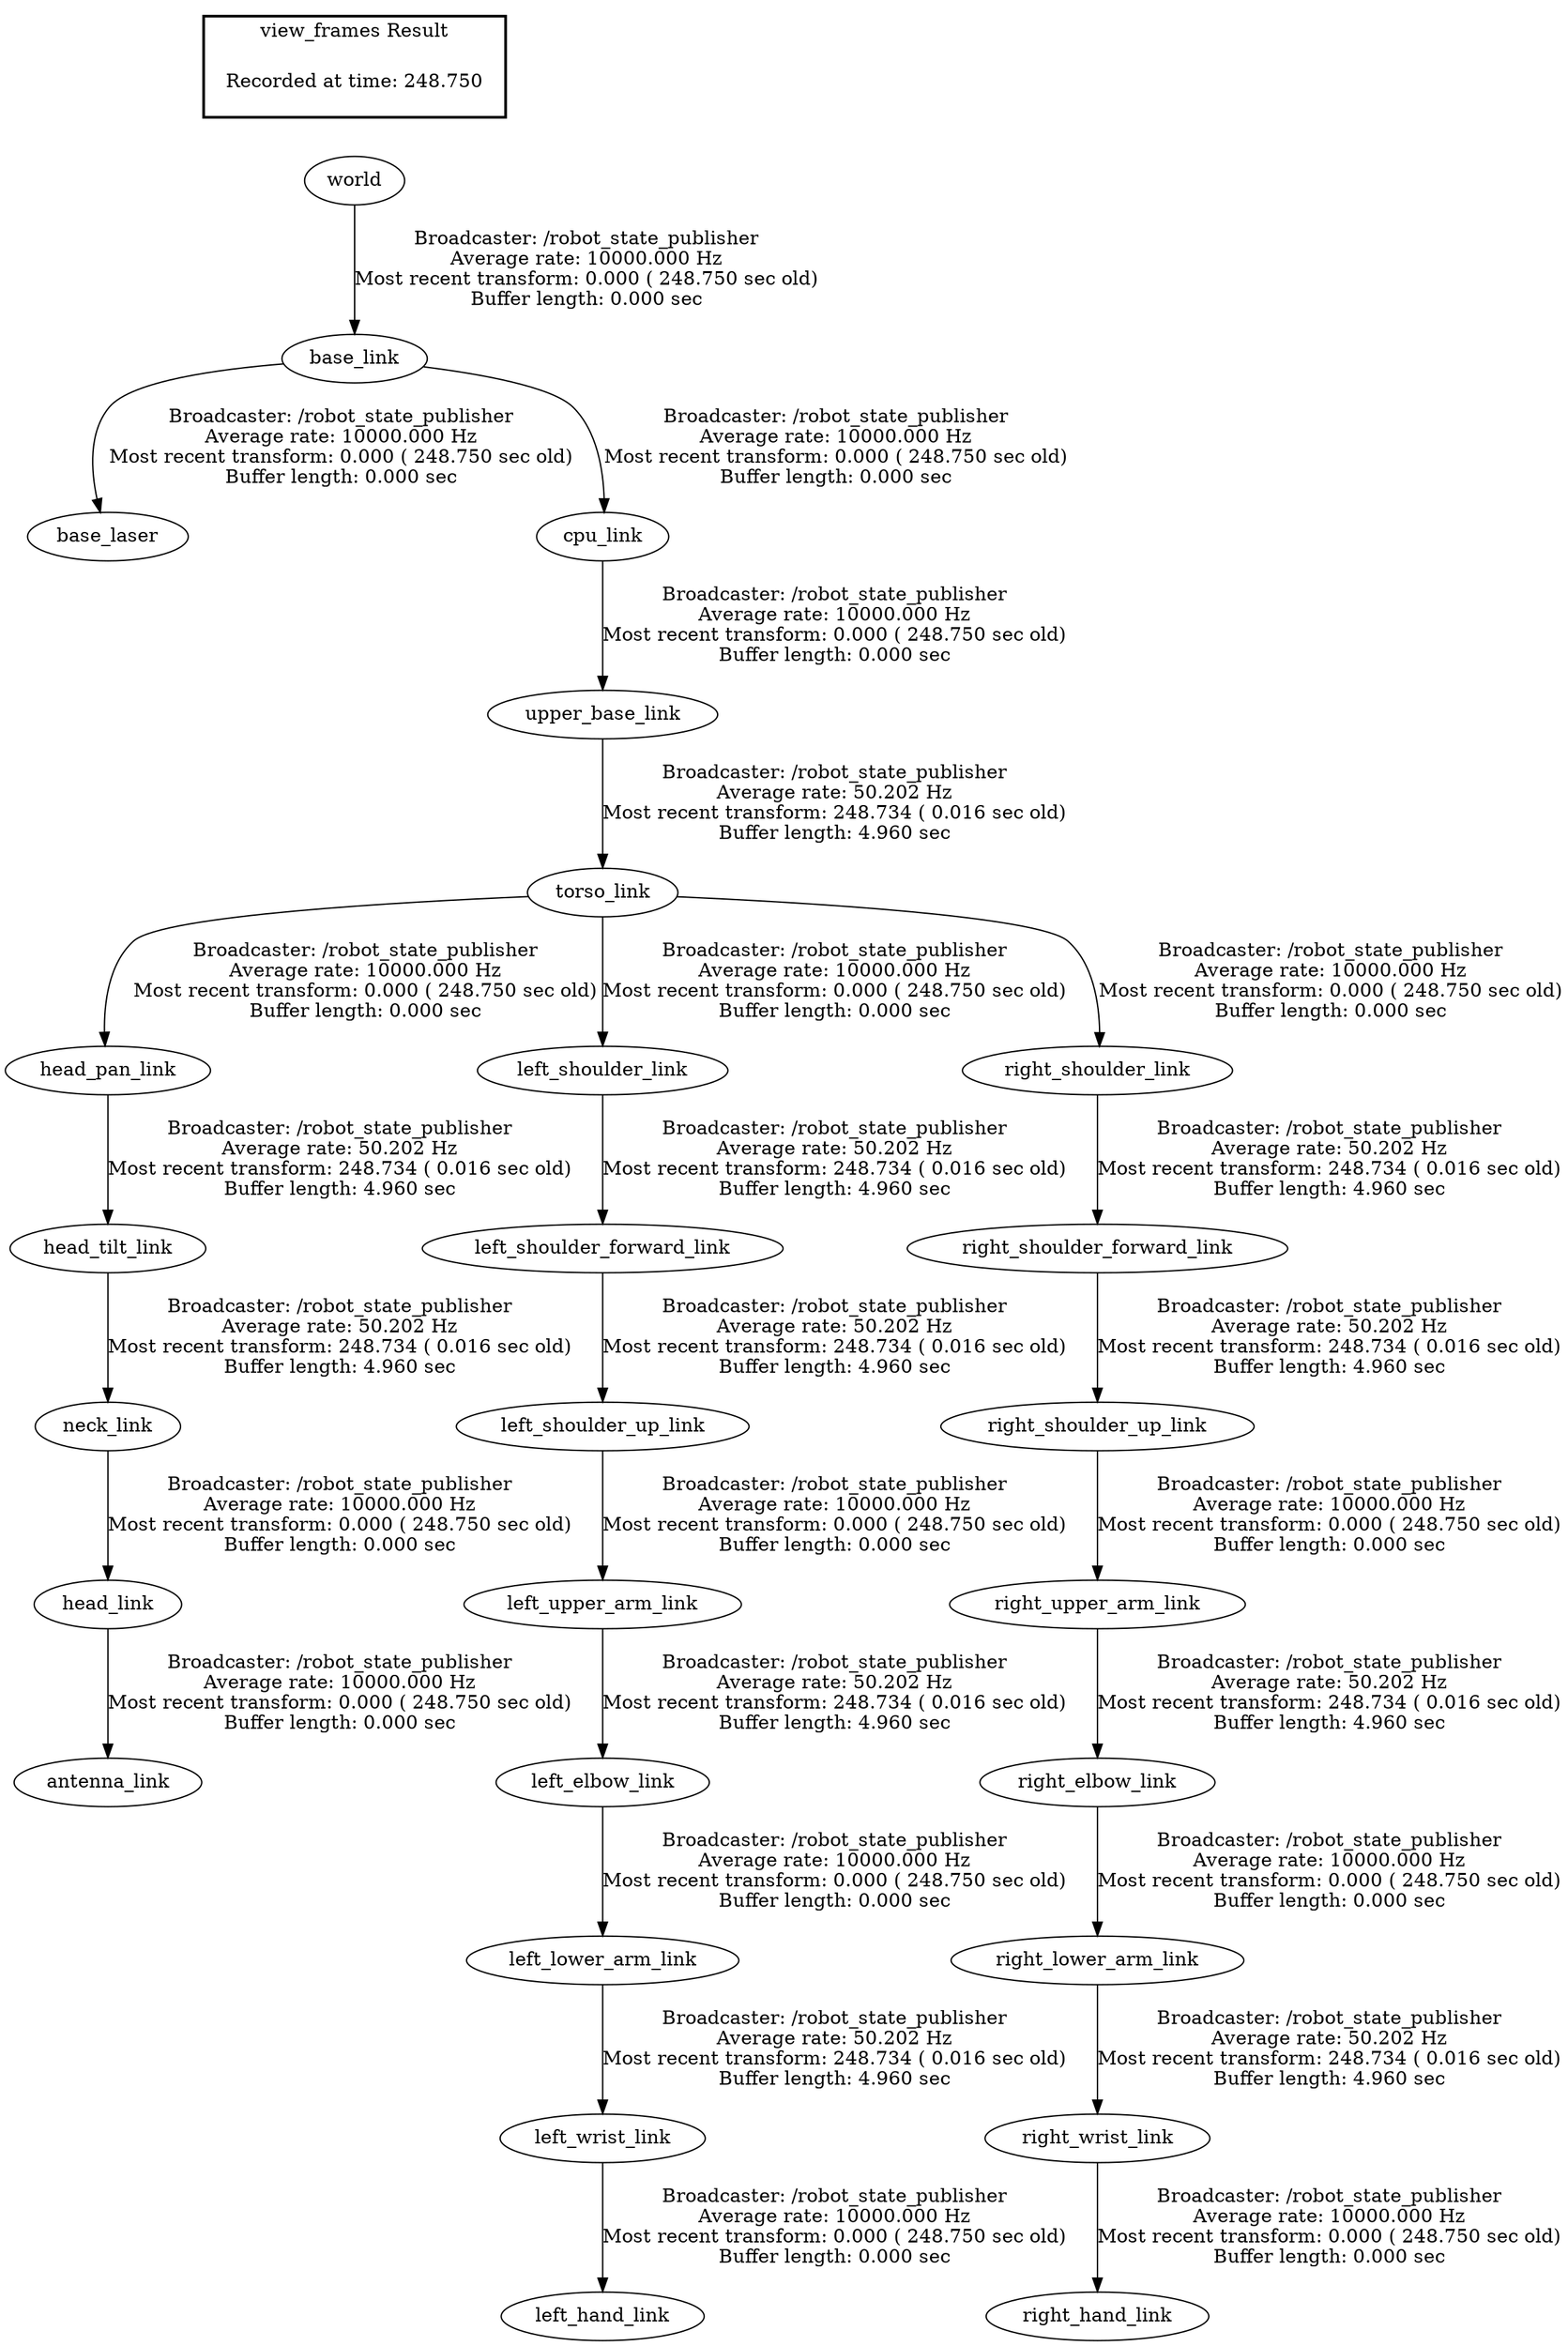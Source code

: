 digraph G {
"head_link" -> "antenna_link"[label="Broadcaster: /robot_state_publisher\nAverage rate: 10000.000 Hz\nMost recent transform: 0.000 ( 248.750 sec old)\nBuffer length: 0.000 sec\n"];
"neck_link" -> "head_link"[label="Broadcaster: /robot_state_publisher\nAverage rate: 10000.000 Hz\nMost recent transform: 0.000 ( 248.750 sec old)\nBuffer length: 0.000 sec\n"];
"base_link" -> "base_laser"[label="Broadcaster: /robot_state_publisher\nAverage rate: 10000.000 Hz\nMost recent transform: 0.000 ( 248.750 sec old)\nBuffer length: 0.000 sec\n"];
"world" -> "base_link"[label="Broadcaster: /robot_state_publisher\nAverage rate: 10000.000 Hz\nMost recent transform: 0.000 ( 248.750 sec old)\nBuffer length: 0.000 sec\n"];
"base_link" -> "cpu_link"[label="Broadcaster: /robot_state_publisher\nAverage rate: 10000.000 Hz\nMost recent transform: 0.000 ( 248.750 sec old)\nBuffer length: 0.000 sec\n"];
"torso_link" -> "head_pan_link"[label="Broadcaster: /robot_state_publisher\nAverage rate: 10000.000 Hz\nMost recent transform: 0.000 ( 248.750 sec old)\nBuffer length: 0.000 sec\n"];
"upper_base_link" -> "torso_link"[label="Broadcaster: /robot_state_publisher\nAverage rate: 50.202 Hz\nMost recent transform: 248.734 ( 0.016 sec old)\nBuffer length: 4.960 sec\n"];
"left_wrist_link" -> "left_hand_link"[label="Broadcaster: /robot_state_publisher\nAverage rate: 10000.000 Hz\nMost recent transform: 0.000 ( 248.750 sec old)\nBuffer length: 0.000 sec\n"];
"left_lower_arm_link" -> "left_wrist_link"[label="Broadcaster: /robot_state_publisher\nAverage rate: 50.202 Hz\nMost recent transform: 248.734 ( 0.016 sec old)\nBuffer length: 4.960 sec\n"];
"left_elbow_link" -> "left_lower_arm_link"[label="Broadcaster: /robot_state_publisher\nAverage rate: 10000.000 Hz\nMost recent transform: 0.000 ( 248.750 sec old)\nBuffer length: 0.000 sec\n"];
"left_upper_arm_link" -> "left_elbow_link"[label="Broadcaster: /robot_state_publisher\nAverage rate: 50.202 Hz\nMost recent transform: 248.734 ( 0.016 sec old)\nBuffer length: 4.960 sec\n"];
"torso_link" -> "left_shoulder_link"[label="Broadcaster: /robot_state_publisher\nAverage rate: 10000.000 Hz\nMost recent transform: 0.000 ( 248.750 sec old)\nBuffer length: 0.000 sec\n"];
"left_shoulder_up_link" -> "left_upper_arm_link"[label="Broadcaster: /robot_state_publisher\nAverage rate: 10000.000 Hz\nMost recent transform: 0.000 ( 248.750 sec old)\nBuffer length: 0.000 sec\n"];
"left_shoulder_forward_link" -> "left_shoulder_up_link"[label="Broadcaster: /robot_state_publisher\nAverage rate: 50.202 Hz\nMost recent transform: 248.734 ( 0.016 sec old)\nBuffer length: 4.960 sec\n"];
"head_tilt_link" -> "neck_link"[label="Broadcaster: /robot_state_publisher\nAverage rate: 50.202 Hz\nMost recent transform: 248.734 ( 0.016 sec old)\nBuffer length: 4.960 sec\n"];
"right_wrist_link" -> "right_hand_link"[label="Broadcaster: /robot_state_publisher\nAverage rate: 10000.000 Hz\nMost recent transform: 0.000 ( 248.750 sec old)\nBuffer length: 0.000 sec\n"];
"right_lower_arm_link" -> "right_wrist_link"[label="Broadcaster: /robot_state_publisher\nAverage rate: 50.202 Hz\nMost recent transform: 248.734 ( 0.016 sec old)\nBuffer length: 4.960 sec\n"];
"right_elbow_link" -> "right_lower_arm_link"[label="Broadcaster: /robot_state_publisher\nAverage rate: 10000.000 Hz\nMost recent transform: 0.000 ( 248.750 sec old)\nBuffer length: 0.000 sec\n"];
"right_upper_arm_link" -> "right_elbow_link"[label="Broadcaster: /robot_state_publisher\nAverage rate: 50.202 Hz\nMost recent transform: 248.734 ( 0.016 sec old)\nBuffer length: 4.960 sec\n"];
"torso_link" -> "right_shoulder_link"[label="Broadcaster: /robot_state_publisher\nAverage rate: 10000.000 Hz\nMost recent transform: 0.000 ( 248.750 sec old)\nBuffer length: 0.000 sec\n"];
"right_shoulder_up_link" -> "right_upper_arm_link"[label="Broadcaster: /robot_state_publisher\nAverage rate: 10000.000 Hz\nMost recent transform: 0.000 ( 248.750 sec old)\nBuffer length: 0.000 sec\n"];
"right_shoulder_forward_link" -> "right_shoulder_up_link"[label="Broadcaster: /robot_state_publisher\nAverage rate: 50.202 Hz\nMost recent transform: 248.734 ( 0.016 sec old)\nBuffer length: 4.960 sec\n"];
"cpu_link" -> "upper_base_link"[label="Broadcaster: /robot_state_publisher\nAverage rate: 10000.000 Hz\nMost recent transform: 0.000 ( 248.750 sec old)\nBuffer length: 0.000 sec\n"];
"head_pan_link" -> "head_tilt_link"[label="Broadcaster: /robot_state_publisher\nAverage rate: 50.202 Hz\nMost recent transform: 248.734 ( 0.016 sec old)\nBuffer length: 4.960 sec\n"];
"left_shoulder_link" -> "left_shoulder_forward_link"[label="Broadcaster: /robot_state_publisher\nAverage rate: 50.202 Hz\nMost recent transform: 248.734 ( 0.016 sec old)\nBuffer length: 4.960 sec\n"];
"right_shoulder_link" -> "right_shoulder_forward_link"[label="Broadcaster: /robot_state_publisher\nAverage rate: 50.202 Hz\nMost recent transform: 248.734 ( 0.016 sec old)\nBuffer length: 4.960 sec\n"];
edge [style=invis];
 subgraph cluster_legend { style=bold; color=black; label ="view_frames Result";
"Recorded at time: 248.750"[ shape=plaintext ] ;
 }->"world";
}